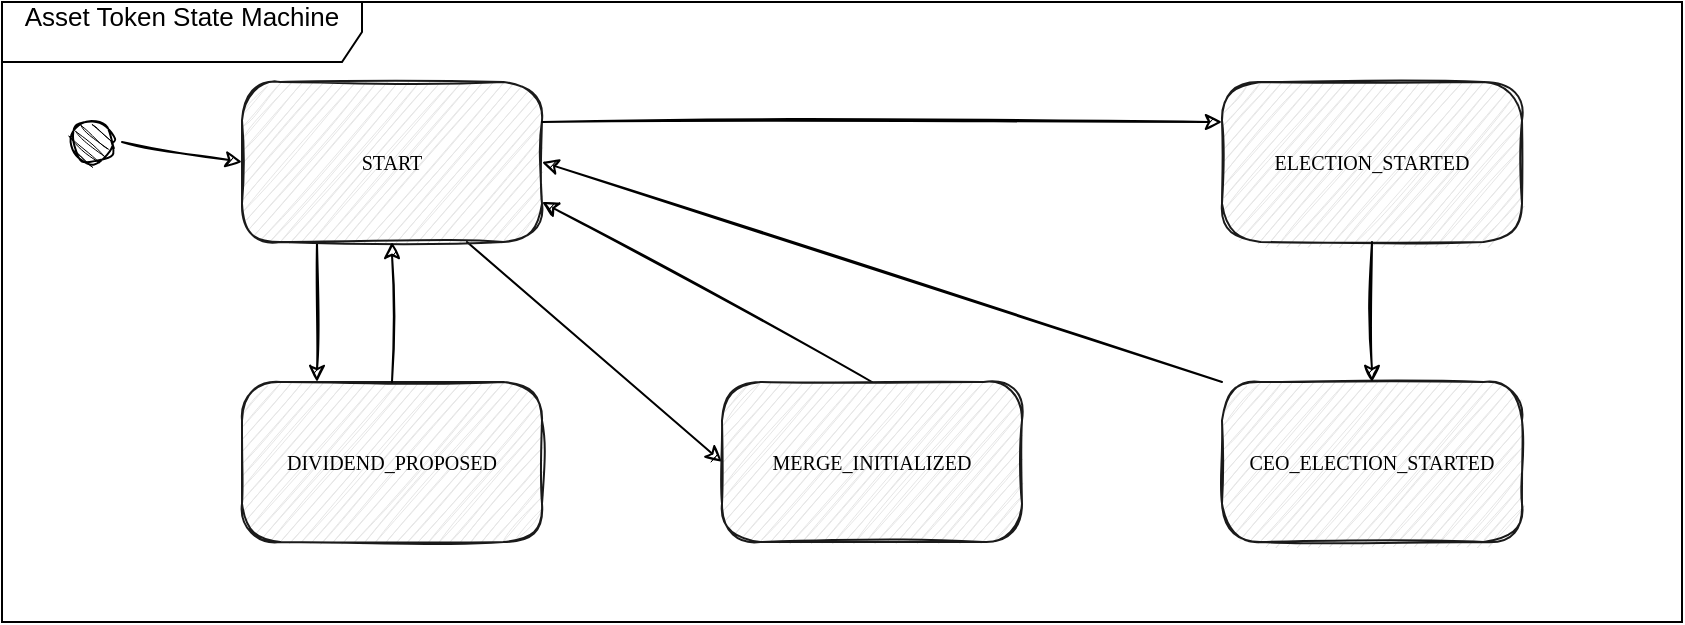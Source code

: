 <mxfile version="14.8.3" type="device"><diagram name="Page-1" id="58cdce13-f638-feb5-8d6f-7d28b1aa9fa0"><mxGraphModel dx="993" dy="984" grid="1" gridSize="10" guides="1" tooltips="1" connect="1" arrows="1" fold="1" page="1" pageScale="1" pageWidth="1100" pageHeight="850" background="none" math="0" shadow="0"><root><mxCell id="0"/><mxCell id="1" parent="0"/><mxCell id="382b91b5511bd0f7-1" value="" style="ellipse;html=1;shape=startState;fillColor=#000000;shadow=0;comic=0;labelBackgroundColor=none;fontFamily=Verdana;fontSize=12;fontColor=#000000;align=center;direction=south;rounded=1;sketch=1;" parent="1" vertex="1"><mxGeometry x="160" y="135" width="30" height="30" as="geometry"/></mxCell><mxCell id="fLVgq3ugCTWQt1IxkB48-12" style="edgeStyle=orthogonalEdgeStyle;orthogonalLoop=1;jettySize=auto;html=1;exitX=0.25;exitY=1;exitDx=0;exitDy=0;entryX=0.25;entryY=0;entryDx=0;entryDy=0;sketch=1;" edge="1" parent="1" source="382b91b5511bd0f7-6" target="fLVgq3ugCTWQt1IxkB48-5"><mxGeometry relative="1" as="geometry"/></mxCell><mxCell id="fLVgq3ugCTWQt1IxkB48-26" style="edgeStyle=none;orthogonalLoop=1;jettySize=auto;html=1;exitX=0.75;exitY=1;exitDx=0;exitDy=0;entryX=0;entryY=0.5;entryDx=0;entryDy=0;sketch=1;" edge="1" parent="1" source="382b91b5511bd0f7-6" target="fLVgq3ugCTWQt1IxkB48-19"><mxGeometry relative="1" as="geometry"/></mxCell><mxCell id="382b91b5511bd0f7-6" value="&lt;font style=&quot;font-size: 10px&quot;&gt;START&lt;/font&gt;" style="whiteSpace=wrap;html=1;arcSize=24;shadow=0;comic=0;labelBackgroundColor=none;fontFamily=Verdana;fontSize=12;fontColor=#000000;align=center;fillColor=#E6E6E6;strokeColor=#1A1A1A;rounded=1;sketch=1;" parent="1" vertex="1"><mxGeometry x="250" y="120" width="150" height="80" as="geometry"/></mxCell><mxCell id="fLVgq3ugCTWQt1IxkB48-1" value="" style="endArrow=classic;html=1;exitX=1;exitY=0.25;exitDx=0;exitDy=0;entryX=0;entryY=0.25;entryDx=0;entryDy=0;sketch=1;" edge="1" parent="1" source="382b91b5511bd0f7-6" target="fLVgq3ugCTWQt1IxkB48-3"><mxGeometry width="50" height="50" relative="1" as="geometry"><mxPoint x="520" y="380" as="sourcePoint"/><mxPoint x="750" y="140" as="targetPoint"/></mxGeometry></mxCell><mxCell id="fLVgq3ugCTWQt1IxkB48-2" value="" style="endArrow=classic;html=1;exitX=0.5;exitY=0;exitDx=0;exitDy=0;entryX=0;entryY=0.5;entryDx=0;entryDy=0;sketch=1;" edge="1" parent="1" source="382b91b5511bd0f7-1" target="382b91b5511bd0f7-6"><mxGeometry width="50" height="50" relative="1" as="geometry"><mxPoint x="520" y="380" as="sourcePoint"/><mxPoint x="570" y="330" as="targetPoint"/></mxGeometry></mxCell><mxCell id="fLVgq3ugCTWQt1IxkB48-3" value="&lt;font style=&quot;font-size: 10px&quot;&gt;ELECTION_STARTED&lt;/font&gt;" style="whiteSpace=wrap;html=1;arcSize=24;shadow=0;comic=0;labelBackgroundColor=none;fontFamily=Verdana;fontSize=12;fontColor=#000000;align=center;fillColor=#E6E6E6;strokeColor=#1A1A1A;rounded=1;sketch=1;" vertex="1" parent="1"><mxGeometry x="740" y="120" width="150" height="80" as="geometry"/></mxCell><mxCell id="fLVgq3ugCTWQt1IxkB48-4" value="&lt;font style=&quot;font-size: 10px&quot;&gt;CEO_ELECTION_STARTED&lt;/font&gt;" style="whiteSpace=wrap;html=1;arcSize=24;shadow=0;comic=0;labelBackgroundColor=none;fontFamily=Verdana;fontSize=12;fontColor=#000000;align=center;fillColor=#E6E6E6;strokeColor=#1A1A1A;rounded=1;sketch=1;" vertex="1" parent="1"><mxGeometry x="740" y="270" width="150" height="80" as="geometry"/></mxCell><mxCell id="fLVgq3ugCTWQt1IxkB48-5" value="&lt;font style=&quot;font-size: 10px&quot;&gt;DIVIDEND_PROPOSED&lt;/font&gt;" style="whiteSpace=wrap;html=1;arcSize=24;shadow=0;comic=0;labelBackgroundColor=none;fontFamily=Verdana;fontSize=12;fontColor=#000000;align=center;fillColor=#E6E6E6;strokeColor=#1A1A1A;rounded=1;sketch=1;" vertex="1" parent="1"><mxGeometry x="250" y="270" width="150" height="80" as="geometry"/></mxCell><mxCell id="fLVgq3ugCTWQt1IxkB48-6" value="" style="endArrow=classic;html=1;exitX=0.5;exitY=1;exitDx=0;exitDy=0;entryX=0.5;entryY=0;entryDx=0;entryDy=0;sketch=1;" edge="1" parent="1" source="fLVgq3ugCTWQt1IxkB48-3" target="fLVgq3ugCTWQt1IxkB48-4"><mxGeometry width="50" height="50" relative="1" as="geometry"><mxPoint x="520" y="380" as="sourcePoint"/><mxPoint x="570" y="330" as="targetPoint"/></mxGeometry></mxCell><mxCell id="fLVgq3ugCTWQt1IxkB48-7" value="" style="endArrow=classic;html=1;exitX=0;exitY=0;exitDx=0;exitDy=0;entryX=1;entryY=0.5;entryDx=0;entryDy=0;shadow=0;sketch=1;" edge="1" parent="1" source="fLVgq3ugCTWQt1IxkB48-4" target="382b91b5511bd0f7-6"><mxGeometry width="50" height="50" relative="1" as="geometry"><mxPoint x="380" y="300" as="sourcePoint"/><mxPoint x="400" y="180" as="targetPoint"/></mxGeometry></mxCell><mxCell id="fLVgq3ugCTWQt1IxkB48-8" value="" style="endArrow=classic;html=1;exitX=0.5;exitY=0;exitDx=0;exitDy=0;entryX=0.5;entryY=1;entryDx=0;entryDy=0;sketch=1;" edge="1" parent="1" source="fLVgq3ugCTWQt1IxkB48-5" target="382b91b5511bd0f7-6"><mxGeometry width="50" height="50" relative="1" as="geometry"><mxPoint x="520" y="380" as="sourcePoint"/><mxPoint x="570" y="330" as="targetPoint"/></mxGeometry></mxCell><mxCell id="fLVgq3ugCTWQt1IxkB48-27" style="edgeStyle=none;orthogonalLoop=1;jettySize=auto;html=1;exitX=0.5;exitY=0;exitDx=0;exitDy=0;entryX=1;entryY=0.75;entryDx=0;entryDy=0;sketch=1;" edge="1" parent="1" source="fLVgq3ugCTWQt1IxkB48-19" target="382b91b5511bd0f7-6"><mxGeometry relative="1" as="geometry"/></mxCell><mxCell id="fLVgq3ugCTWQt1IxkB48-19" value="&lt;font style=&quot;font-size: 10px&quot;&gt;MERGE_INITIALIZED&lt;/font&gt;" style="whiteSpace=wrap;html=1;arcSize=24;shadow=0;comic=0;labelBackgroundColor=none;fontFamily=Verdana;fontSize=12;fontColor=#000000;align=center;fillColor=#E6E6E6;strokeColor=#1A1A1A;rounded=1;sketch=1;" vertex="1" parent="1"><mxGeometry x="490" y="270" width="150" height="80" as="geometry"/></mxCell><mxCell id="fLVgq3ugCTWQt1IxkB48-29" value="&lt;div style=&quot;font-size: 13px&quot;&gt;&lt;font style=&quot;font-size: 13px&quot;&gt;Asset Token State Machine&lt;/font&gt;&lt;/div&gt;&lt;div style=&quot;font-size: 13px&quot;&gt;&lt;font style=&quot;font-size: 13px&quot;&gt;&lt;br&gt;&lt;/font&gt;&lt;/div&gt;" style="shape=umlFrame;whiteSpace=wrap;html=1;rounded=1;sketch=0;width=180;height=30;" vertex="1" parent="1"><mxGeometry x="130" y="80" width="840" height="310" as="geometry"/></mxCell></root></mxGraphModel></diagram></mxfile>
